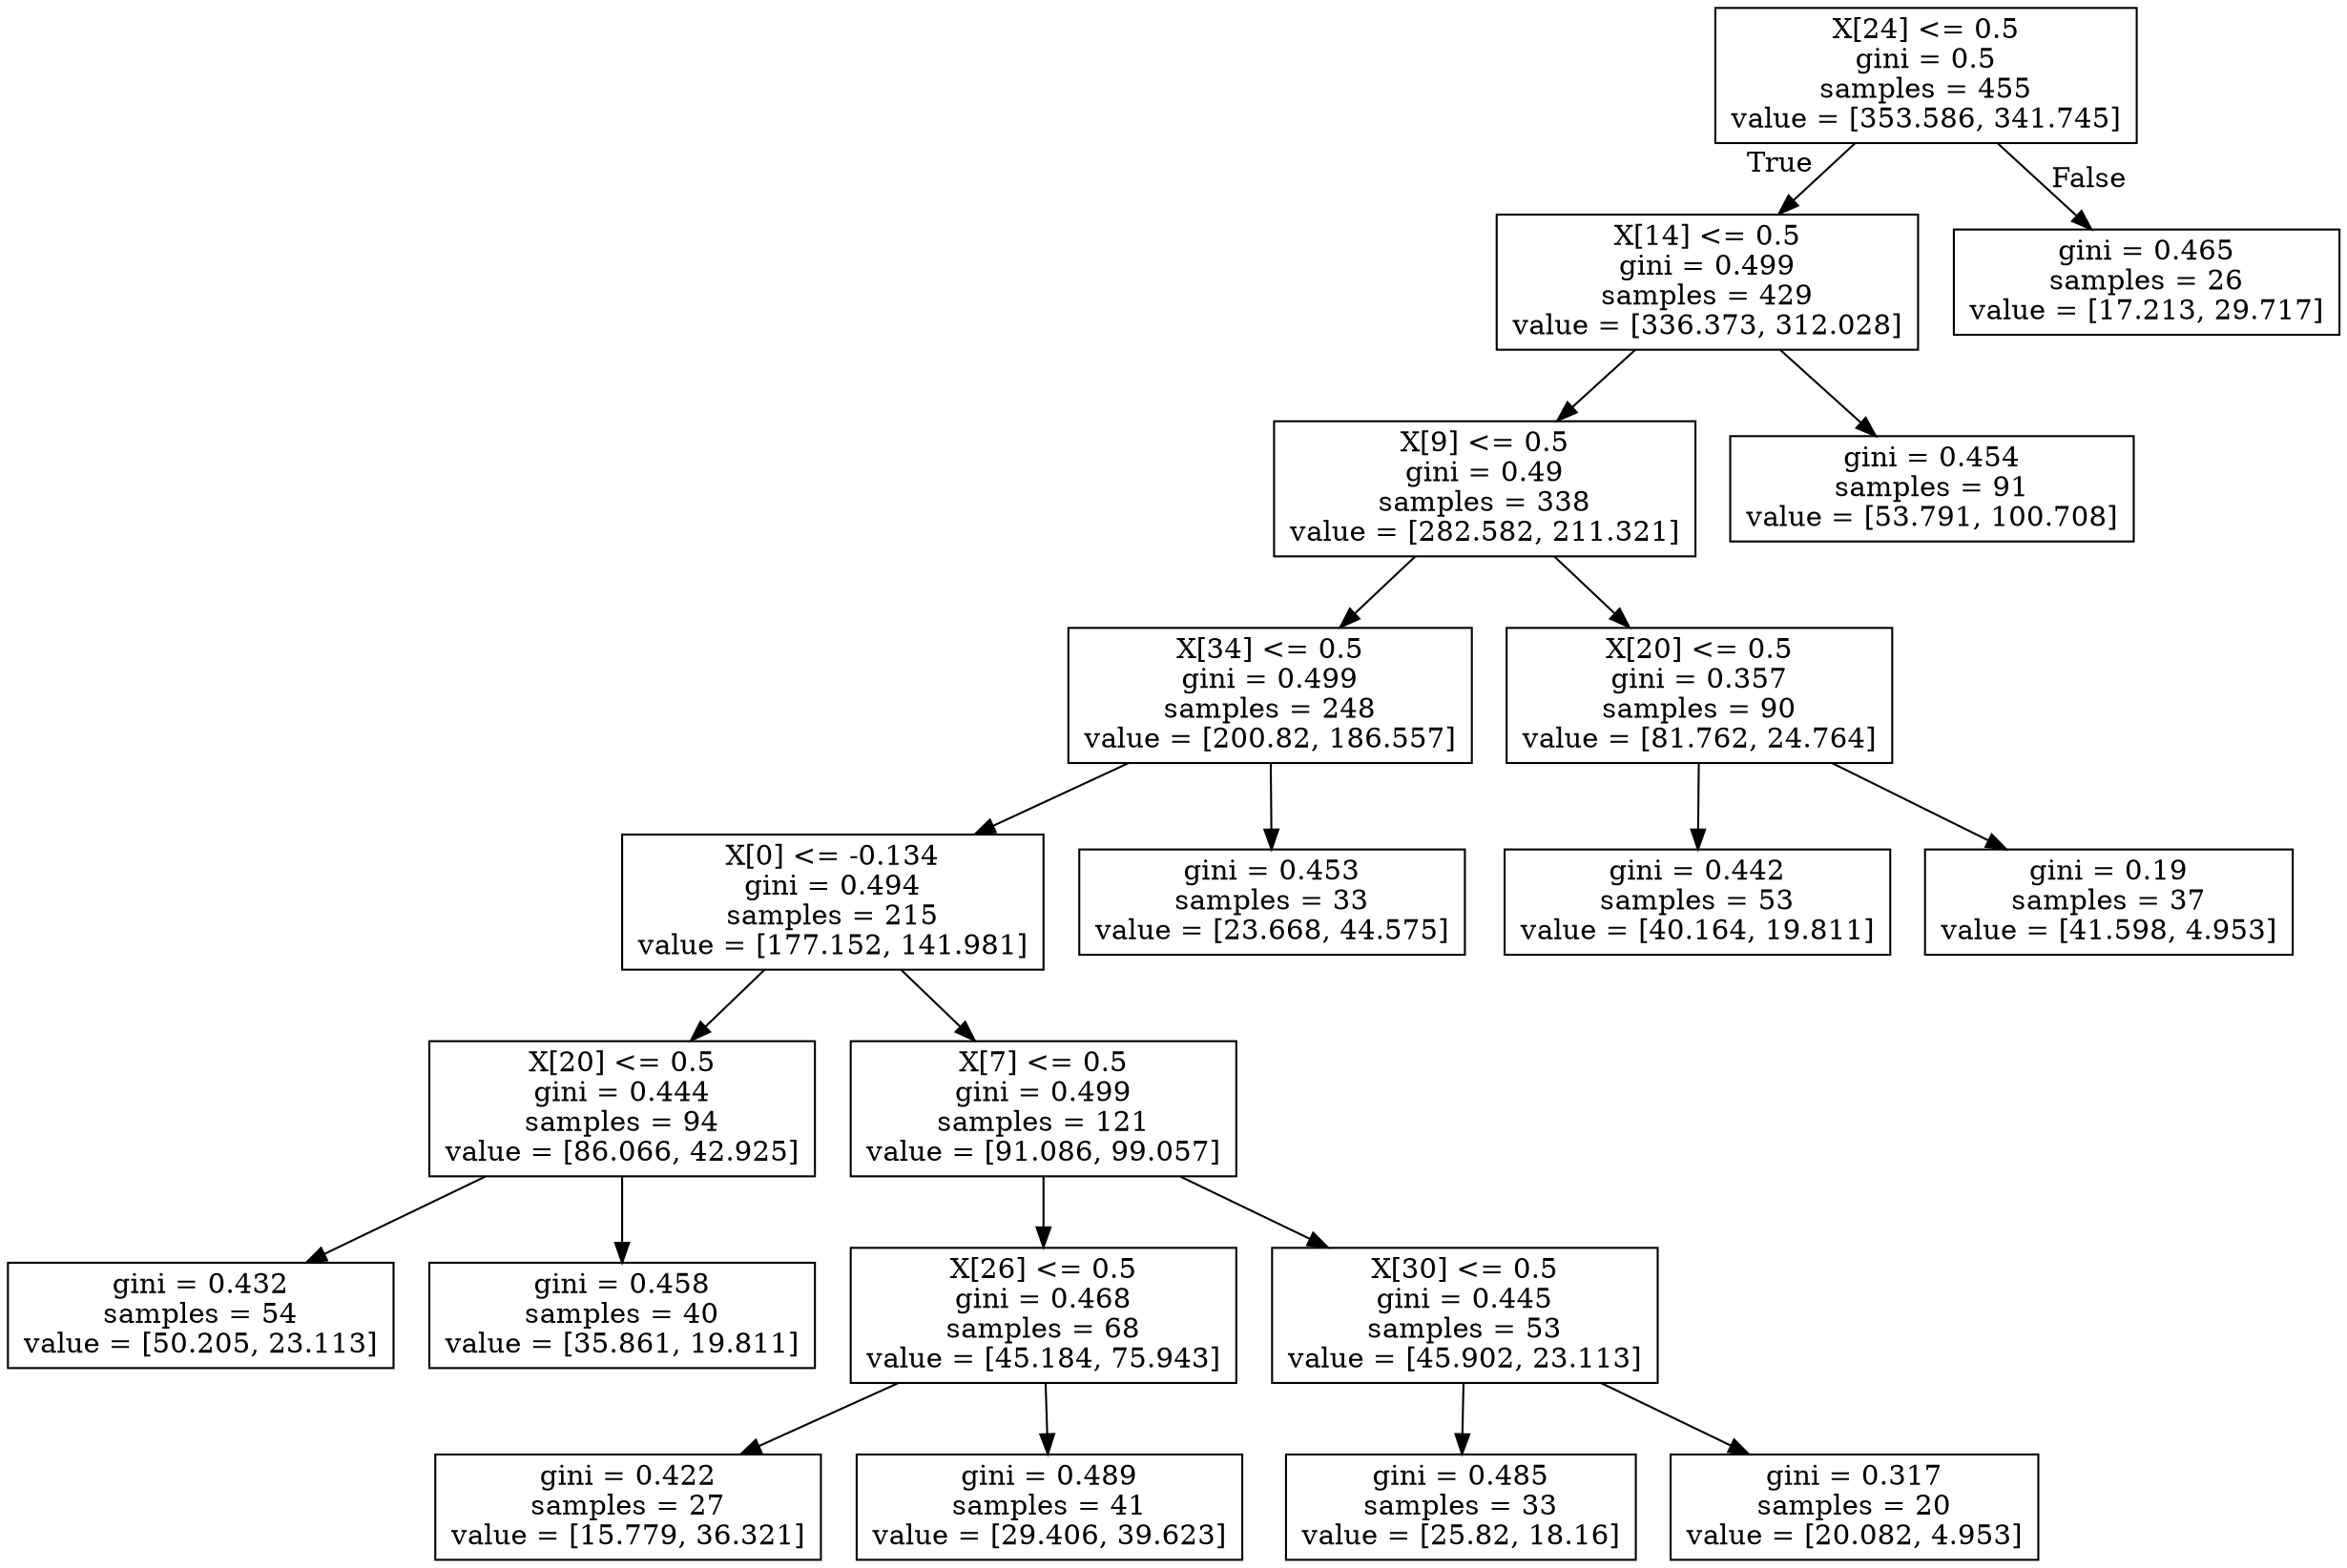 digraph Tree {
node [shape=box] ;
0 [label="X[24] <= 0.5\ngini = 0.5\nsamples = 455\nvalue = [353.586, 341.745]"] ;
1 [label="X[14] <= 0.5\ngini = 0.499\nsamples = 429\nvalue = [336.373, 312.028]"] ;
0 -> 1 [labeldistance=2.5, labelangle=45, headlabel="True"] ;
2 [label="X[9] <= 0.5\ngini = 0.49\nsamples = 338\nvalue = [282.582, 211.321]"] ;
1 -> 2 ;
3 [label="X[34] <= 0.5\ngini = 0.499\nsamples = 248\nvalue = [200.82, 186.557]"] ;
2 -> 3 ;
4 [label="X[0] <= -0.134\ngini = 0.494\nsamples = 215\nvalue = [177.152, 141.981]"] ;
3 -> 4 ;
5 [label="X[20] <= 0.5\ngini = 0.444\nsamples = 94\nvalue = [86.066, 42.925]"] ;
4 -> 5 ;
6 [label="gini = 0.432\nsamples = 54\nvalue = [50.205, 23.113]"] ;
5 -> 6 ;
7 [label="gini = 0.458\nsamples = 40\nvalue = [35.861, 19.811]"] ;
5 -> 7 ;
8 [label="X[7] <= 0.5\ngini = 0.499\nsamples = 121\nvalue = [91.086, 99.057]"] ;
4 -> 8 ;
9 [label="X[26] <= 0.5\ngini = 0.468\nsamples = 68\nvalue = [45.184, 75.943]"] ;
8 -> 9 ;
10 [label="gini = 0.422\nsamples = 27\nvalue = [15.779, 36.321]"] ;
9 -> 10 ;
11 [label="gini = 0.489\nsamples = 41\nvalue = [29.406, 39.623]"] ;
9 -> 11 ;
12 [label="X[30] <= 0.5\ngini = 0.445\nsamples = 53\nvalue = [45.902, 23.113]"] ;
8 -> 12 ;
13 [label="gini = 0.485\nsamples = 33\nvalue = [25.82, 18.16]"] ;
12 -> 13 ;
14 [label="gini = 0.317\nsamples = 20\nvalue = [20.082, 4.953]"] ;
12 -> 14 ;
15 [label="gini = 0.453\nsamples = 33\nvalue = [23.668, 44.575]"] ;
3 -> 15 ;
16 [label="X[20] <= 0.5\ngini = 0.357\nsamples = 90\nvalue = [81.762, 24.764]"] ;
2 -> 16 ;
17 [label="gini = 0.442\nsamples = 53\nvalue = [40.164, 19.811]"] ;
16 -> 17 ;
18 [label="gini = 0.19\nsamples = 37\nvalue = [41.598, 4.953]"] ;
16 -> 18 ;
19 [label="gini = 0.454\nsamples = 91\nvalue = [53.791, 100.708]"] ;
1 -> 19 ;
20 [label="gini = 0.465\nsamples = 26\nvalue = [17.213, 29.717]"] ;
0 -> 20 [labeldistance=2.5, labelangle=-45, headlabel="False"] ;
}